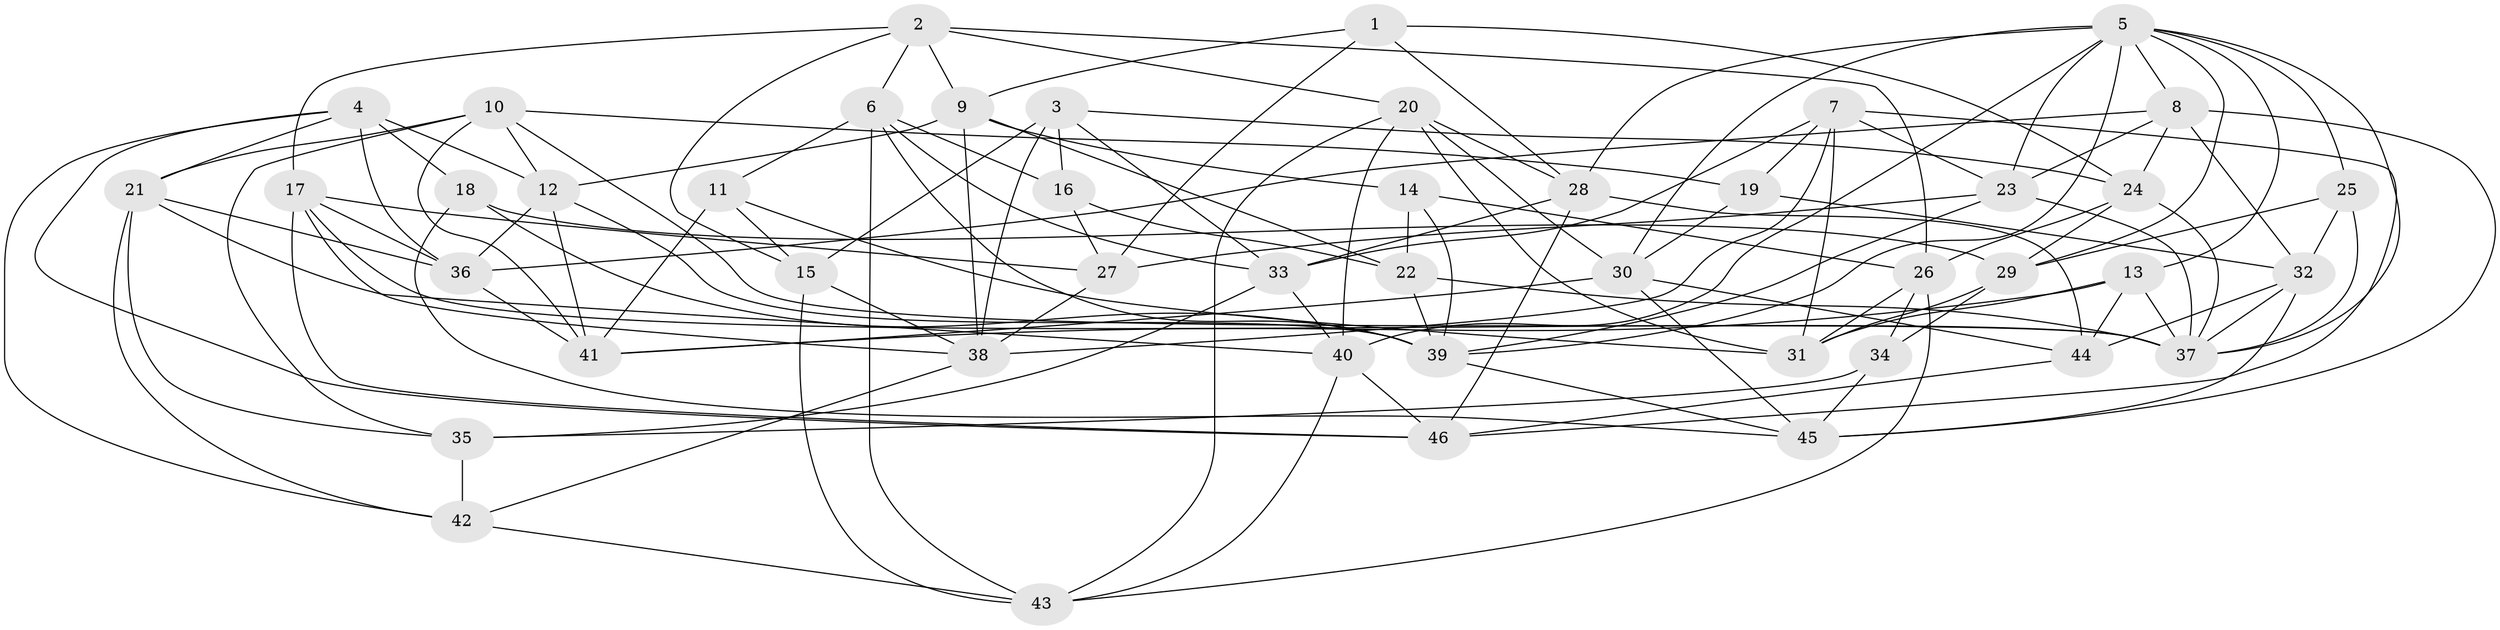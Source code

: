 // original degree distribution, {4: 1.0}
// Generated by graph-tools (version 1.1) at 2025/27/03/09/25 03:27:02]
// undirected, 46 vertices, 131 edges
graph export_dot {
graph [start="1"]
  node [color=gray90,style=filled];
  1;
  2;
  3;
  4;
  5;
  6;
  7;
  8;
  9;
  10;
  11;
  12;
  13;
  14;
  15;
  16;
  17;
  18;
  19;
  20;
  21;
  22;
  23;
  24;
  25;
  26;
  27;
  28;
  29;
  30;
  31;
  32;
  33;
  34;
  35;
  36;
  37;
  38;
  39;
  40;
  41;
  42;
  43;
  44;
  45;
  46;
  1 -- 9 [weight=1.0];
  1 -- 24 [weight=1.0];
  1 -- 27 [weight=1.0];
  1 -- 28 [weight=1.0];
  2 -- 6 [weight=1.0];
  2 -- 9 [weight=1.0];
  2 -- 15 [weight=1.0];
  2 -- 17 [weight=1.0];
  2 -- 20 [weight=1.0];
  2 -- 26 [weight=1.0];
  3 -- 15 [weight=1.0];
  3 -- 16 [weight=1.0];
  3 -- 24 [weight=1.0];
  3 -- 33 [weight=1.0];
  3 -- 38 [weight=2.0];
  4 -- 12 [weight=1.0];
  4 -- 18 [weight=1.0];
  4 -- 21 [weight=1.0];
  4 -- 36 [weight=1.0];
  4 -- 42 [weight=1.0];
  4 -- 46 [weight=1.0];
  5 -- 8 [weight=1.0];
  5 -- 13 [weight=1.0];
  5 -- 23 [weight=1.0];
  5 -- 25 [weight=1.0];
  5 -- 28 [weight=1.0];
  5 -- 29 [weight=1.0];
  5 -- 30 [weight=1.0];
  5 -- 37 [weight=1.0];
  5 -- 39 [weight=1.0];
  5 -- 40 [weight=1.0];
  6 -- 11 [weight=1.0];
  6 -- 16 [weight=1.0];
  6 -- 33 [weight=1.0];
  6 -- 39 [weight=1.0];
  6 -- 43 [weight=1.0];
  7 -- 19 [weight=1.0];
  7 -- 23 [weight=1.0];
  7 -- 31 [weight=1.0];
  7 -- 33 [weight=1.0];
  7 -- 38 [weight=1.0];
  7 -- 46 [weight=1.0];
  8 -- 23 [weight=1.0];
  8 -- 24 [weight=1.0];
  8 -- 32 [weight=1.0];
  8 -- 36 [weight=1.0];
  8 -- 45 [weight=1.0];
  9 -- 12 [weight=1.0];
  9 -- 14 [weight=1.0];
  9 -- 22 [weight=1.0];
  9 -- 38 [weight=1.0];
  10 -- 12 [weight=1.0];
  10 -- 19 [weight=1.0];
  10 -- 21 [weight=1.0];
  10 -- 35 [weight=1.0];
  10 -- 37 [weight=1.0];
  10 -- 41 [weight=1.0];
  11 -- 15 [weight=1.0];
  11 -- 31 [weight=1.0];
  11 -- 41 [weight=1.0];
  12 -- 36 [weight=1.0];
  12 -- 39 [weight=1.0];
  12 -- 41 [weight=1.0];
  13 -- 31 [weight=1.0];
  13 -- 37 [weight=1.0];
  13 -- 41 [weight=1.0];
  13 -- 44 [weight=2.0];
  14 -- 22 [weight=1.0];
  14 -- 26 [weight=1.0];
  14 -- 39 [weight=1.0];
  15 -- 38 [weight=2.0];
  15 -- 43 [weight=1.0];
  16 -- 22 [weight=1.0];
  16 -- 27 [weight=1.0];
  17 -- 27 [weight=1.0];
  17 -- 36 [weight=1.0];
  17 -- 37 [weight=1.0];
  17 -- 38 [weight=1.0];
  17 -- 46 [weight=1.0];
  18 -- 29 [weight=1.0];
  18 -- 39 [weight=1.0];
  18 -- 45 [weight=1.0];
  19 -- 30 [weight=1.0];
  19 -- 32 [weight=1.0];
  20 -- 28 [weight=1.0];
  20 -- 30 [weight=1.0];
  20 -- 31 [weight=1.0];
  20 -- 40 [weight=1.0];
  20 -- 43 [weight=1.0];
  21 -- 35 [weight=1.0];
  21 -- 36 [weight=1.0];
  21 -- 40 [weight=1.0];
  21 -- 42 [weight=1.0];
  22 -- 37 [weight=2.0];
  22 -- 39 [weight=1.0];
  23 -- 27 [weight=1.0];
  23 -- 37 [weight=1.0];
  23 -- 39 [weight=1.0];
  24 -- 26 [weight=1.0];
  24 -- 29 [weight=1.0];
  24 -- 37 [weight=1.0];
  25 -- 29 [weight=1.0];
  25 -- 32 [weight=1.0];
  25 -- 37 [weight=1.0];
  26 -- 31 [weight=1.0];
  26 -- 34 [weight=1.0];
  26 -- 43 [weight=1.0];
  27 -- 38 [weight=2.0];
  28 -- 33 [weight=1.0];
  28 -- 44 [weight=1.0];
  28 -- 46 [weight=1.0];
  29 -- 31 [weight=1.0];
  29 -- 34 [weight=1.0];
  30 -- 41 [weight=1.0];
  30 -- 44 [weight=1.0];
  30 -- 45 [weight=1.0];
  32 -- 37 [weight=1.0];
  32 -- 44 [weight=1.0];
  32 -- 45 [weight=1.0];
  33 -- 35 [weight=1.0];
  33 -- 40 [weight=1.0];
  34 -- 35 [weight=1.0];
  34 -- 45 [weight=1.0];
  35 -- 42 [weight=2.0];
  36 -- 41 [weight=1.0];
  38 -- 42 [weight=1.0];
  39 -- 45 [weight=1.0];
  40 -- 43 [weight=1.0];
  40 -- 46 [weight=1.0];
  42 -- 43 [weight=1.0];
  44 -- 46 [weight=1.0];
}
